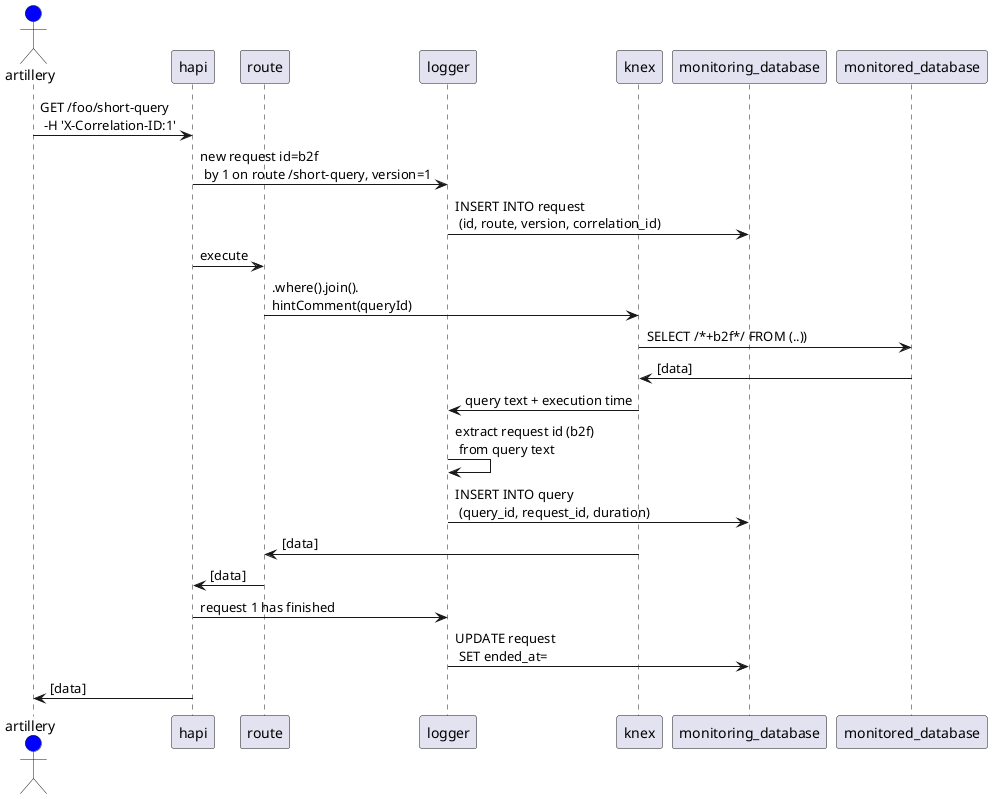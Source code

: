 
@startuml
actor artillery #blue
participant hapi
participant route
participant logger
participant knex
participant monitoring_database
participant monitored_database

artillery -> hapi: GET /foo/short-query\n -H 'X-Correlation-ID:1'
hapi -> logger: new request id=b2f \n by 1 on route /short-query, version=1
logger -> monitoring_database: INSERT INTO request\n (id, route, version, correlation_id)
hapi -> route : execute
route -> knex : .where().join(). \nhintComment(queryId)
knex -> monitored_database : SELECT /*+b2f*/ FROM (..))
monitored_database -> knex: [data]
knex -> logger : query text + execution time
logger -> logger: extract request id (b2f) \n from query text
logger -> monitoring_database: INSERT INTO query \n (query_id, request_id, duration)
knex -> route: [data]
route -> hapi: [data]
hapi -> logger : request 1 has finished
logger -> monitoring_database: UPDATE request\n SET ended_at=
hapi -> artillery: [data]

@enduml
